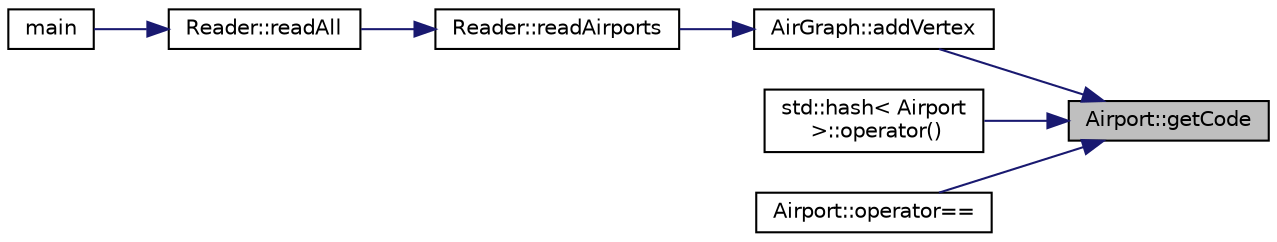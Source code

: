 digraph "Airport::getCode"
{
 // LATEX_PDF_SIZE
  edge [fontname="Helvetica",fontsize="10",labelfontname="Helvetica",labelfontsize="10"];
  node [fontname="Helvetica",fontsize="10",shape=record];
  rankdir="RL";
  Node1 [label="Airport::getCode",height=0.2,width=0.4,color="black", fillcolor="grey75", style="filled", fontcolor="black",tooltip="returns the code of the Airport"];
  Node1 -> Node2 [dir="back",color="midnightblue",fontsize="10",style="solid"];
  Node2 [label="AirGraph::addVertex",height=0.2,width=0.4,color="black", fillcolor="white", style="filled",URL="$classAirGraph.html#af7e011d7be89114000fd3b63288c7df7",tooltip="adds a vertex to the AirGraph @complexity O(1)"];
  Node2 -> Node3 [dir="back",color="midnightblue",fontsize="10",style="solid"];
  Node3 [label="Reader::readAirports",height=0.2,width=0.4,color="black", fillcolor="white", style="filled",URL="$classReader.html#a73a93ec23a010e773d42bb0ac96a23f1",tooltip="reads the file which contains information about the Airports"];
  Node3 -> Node4 [dir="back",color="midnightblue",fontsize="10",style="solid"];
  Node4 [label="Reader::readAll",height=0.2,width=0.4,color="black", fillcolor="white", style="filled",URL="$classReader.html#a5726b5e70d0d528c323a4f3b4fe3d12f",tooltip="reads all the files"];
  Node4 -> Node5 [dir="back",color="midnightblue",fontsize="10",style="solid"];
  Node5 [label="main",height=0.2,width=0.4,color="black", fillcolor="white", style="filled",URL="$main_8cpp.html#ae66f6b31b5ad750f1fe042a706a4e3d4",tooltip=" "];
  Node1 -> Node6 [dir="back",color="midnightblue",fontsize="10",style="solid"];
  Node6 [label="std::hash\< Airport\l \>::operator()",height=0.2,width=0.4,color="black", fillcolor="white", style="filled",URL="$structstd_1_1hash_3_01Airport_01_4.html#a3b9f50174e75f658b66160dc82997b35",tooltip=" "];
  Node1 -> Node7 [dir="back",color="midnightblue",fontsize="10",style="solid"];
  Node7 [label="Airport::operator==",height=0.2,width=0.4,color="black", fillcolor="white", style="filled",URL="$classAirport.html#a56e32d1259b6771e91573b7bbb5a7228",tooltip="compares two Airports and verifies if they are the same @complexity O(1)"];
}
